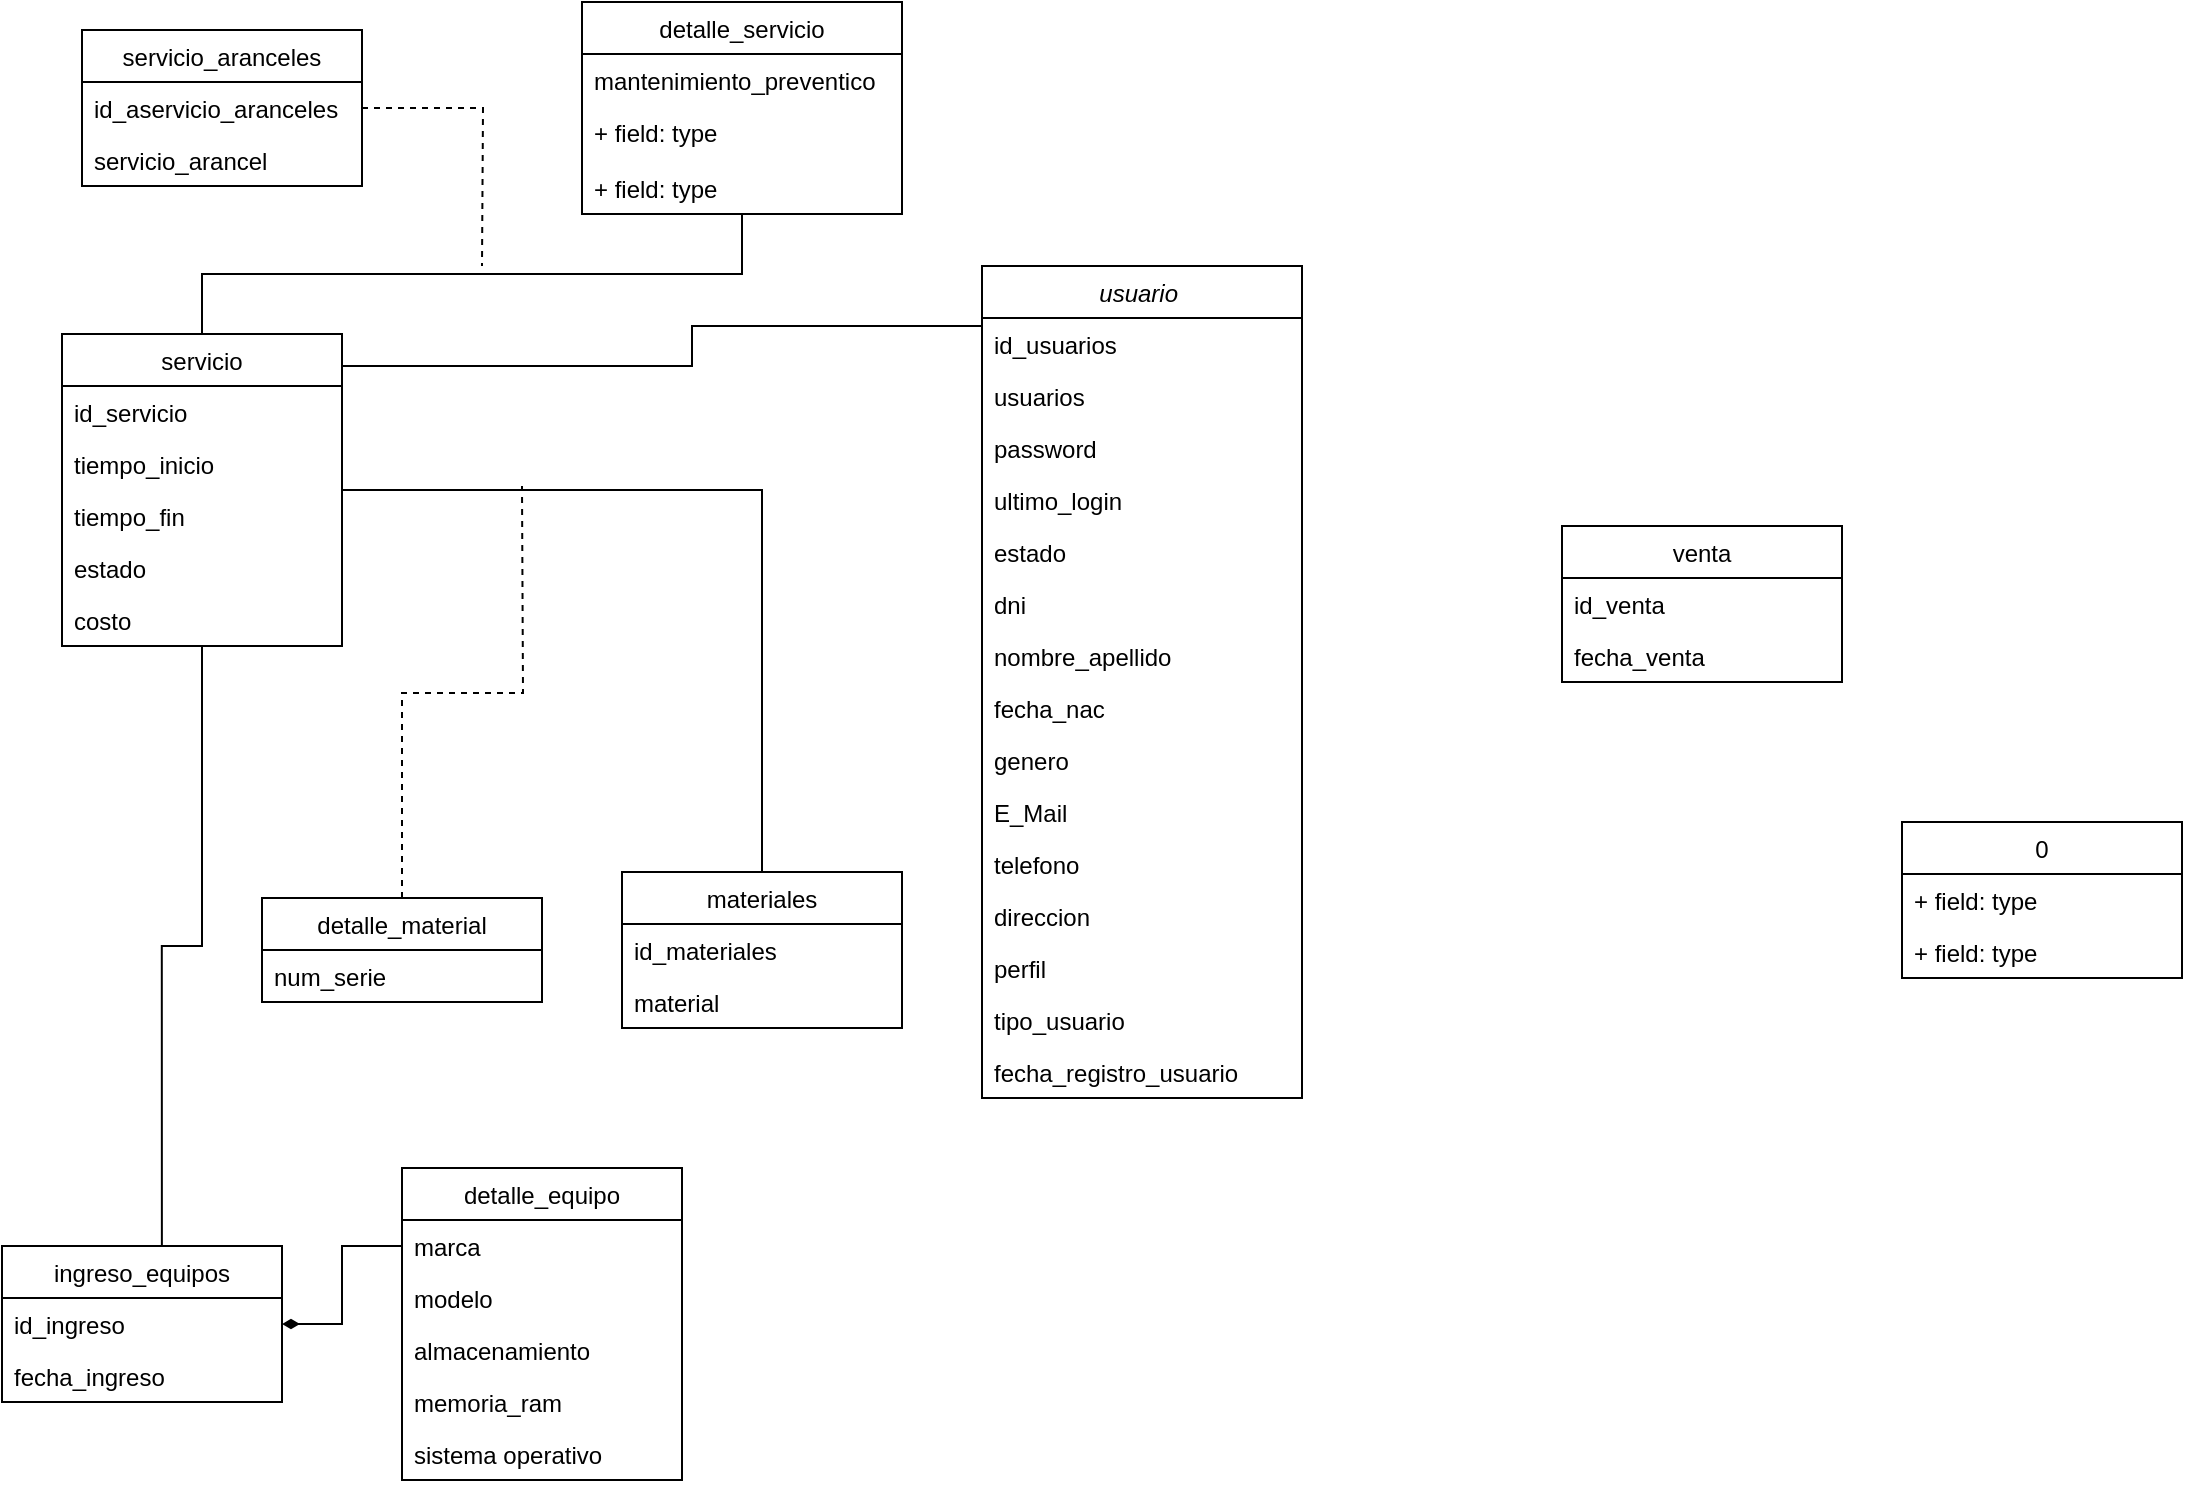 <mxfile version="16.5.1" type="device"><diagram id="C5RBs43oDa-KdzZeNtuy" name="Page-1"><mxGraphModel dx="981" dy="591" grid="1" gridSize="10" guides="1" tooltips="1" connect="1" arrows="1" fold="1" page="1" pageScale="1" pageWidth="1169" pageHeight="827" math="0" shadow="0"><root><mxCell id="WIyWlLk6GJQsqaUBKTNV-0"/><mxCell id="WIyWlLk6GJQsqaUBKTNV-1" parent="WIyWlLk6GJQsqaUBKTNV-0"/><mxCell id="lB4Men0RevIRzQnxxklC-8" style="edgeStyle=orthogonalEdgeStyle;rounded=0;orthogonalLoop=1;jettySize=auto;html=1;endArrow=none;endFill=0;" edge="1" parent="WIyWlLk6GJQsqaUBKTNV-1" source="zkfFHV4jXpPFQw0GAbJ--0" target="p9wbSO_4917nKmVvPxBZ-56"><mxGeometry relative="1" as="geometry"><mxPoint x="230" y="230" as="targetPoint"/><Array as="points"><mxPoint x="375" y="210"/><mxPoint x="375" y="230"/></Array></mxGeometry></mxCell><mxCell id="zkfFHV4jXpPFQw0GAbJ--0" value="usuario " style="swimlane;fontStyle=2;align=center;verticalAlign=top;childLayout=stackLayout;horizontal=1;startSize=26;horizontalStack=0;resizeParent=1;resizeLast=0;collapsible=1;marginBottom=0;rounded=0;shadow=0;strokeWidth=1;" parent="WIyWlLk6GJQsqaUBKTNV-1" vertex="1"><mxGeometry x="520" y="180" width="160" height="416" as="geometry"><mxRectangle x="230" y="140" width="160" height="26" as="alternateBounds"/></mxGeometry></mxCell><mxCell id="p9wbSO_4917nKmVvPxBZ-5" value="id_usuarios" style="text;strokeColor=none;fillColor=none;align=left;verticalAlign=top;spacingLeft=4;spacingRight=4;overflow=hidden;rotatable=0;points=[[0,0.5],[1,0.5]];portConstraint=eastwest;" parent="zkfFHV4jXpPFQw0GAbJ--0" vertex="1"><mxGeometry y="26" width="160" height="26" as="geometry"/></mxCell><mxCell id="p9wbSO_4917nKmVvPxBZ-9" value="usuarios" style="text;strokeColor=none;fillColor=none;align=left;verticalAlign=top;spacingLeft=4;spacingRight=4;overflow=hidden;rotatable=0;points=[[0,0.5],[1,0.5]];portConstraint=eastwest;" parent="zkfFHV4jXpPFQw0GAbJ--0" vertex="1"><mxGeometry y="52" width="160" height="26" as="geometry"/></mxCell><mxCell id="p9wbSO_4917nKmVvPxBZ-12" value="password" style="text;strokeColor=none;fillColor=none;align=left;verticalAlign=top;spacingLeft=4;spacingRight=4;overflow=hidden;rotatable=0;points=[[0,0.5],[1,0.5]];portConstraint=eastwest;" parent="zkfFHV4jXpPFQw0GAbJ--0" vertex="1"><mxGeometry y="78" width="160" height="26" as="geometry"/></mxCell><mxCell id="p9wbSO_4917nKmVvPxBZ-24" value="ultimo_login" style="text;strokeColor=none;fillColor=none;align=left;verticalAlign=top;spacingLeft=4;spacingRight=4;overflow=hidden;rotatable=0;points=[[0,0.5],[1,0.5]];portConstraint=eastwest;" parent="zkfFHV4jXpPFQw0GAbJ--0" vertex="1"><mxGeometry y="104" width="160" height="26" as="geometry"/></mxCell><mxCell id="p9wbSO_4917nKmVvPxBZ-25" value="estado" style="text;strokeColor=none;fillColor=none;align=left;verticalAlign=top;spacingLeft=4;spacingRight=4;overflow=hidden;rotatable=0;points=[[0,0.5],[1,0.5]];portConstraint=eastwest;" parent="zkfFHV4jXpPFQw0GAbJ--0" vertex="1"><mxGeometry y="130" width="160" height="26" as="geometry"/></mxCell><mxCell id="p9wbSO_4917nKmVvPxBZ-13" value="dni" style="text;strokeColor=none;fillColor=none;align=left;verticalAlign=top;spacingLeft=4;spacingRight=4;overflow=hidden;rotatable=0;points=[[0,0.5],[1,0.5]];portConstraint=eastwest;" parent="zkfFHV4jXpPFQw0GAbJ--0" vertex="1"><mxGeometry y="156" width="160" height="26" as="geometry"/></mxCell><mxCell id="p9wbSO_4917nKmVvPxBZ-14" value="nombre_apellido" style="text;strokeColor=none;fillColor=none;align=left;verticalAlign=top;spacingLeft=4;spacingRight=4;overflow=hidden;rotatable=0;points=[[0,0.5],[1,0.5]];portConstraint=eastwest;" parent="zkfFHV4jXpPFQw0GAbJ--0" vertex="1"><mxGeometry y="182" width="160" height="26" as="geometry"/></mxCell><mxCell id="p9wbSO_4917nKmVvPxBZ-15" value="fecha_nac" style="text;strokeColor=none;fillColor=none;align=left;verticalAlign=top;spacingLeft=4;spacingRight=4;overflow=hidden;rotatable=0;points=[[0,0.5],[1,0.5]];portConstraint=eastwest;" parent="zkfFHV4jXpPFQw0GAbJ--0" vertex="1"><mxGeometry y="208" width="160" height="26" as="geometry"/></mxCell><mxCell id="p9wbSO_4917nKmVvPxBZ-16" value="genero" style="text;strokeColor=none;fillColor=none;align=left;verticalAlign=top;spacingLeft=4;spacingRight=4;overflow=hidden;rotatable=0;points=[[0,0.5],[1,0.5]];portConstraint=eastwest;" parent="zkfFHV4jXpPFQw0GAbJ--0" vertex="1"><mxGeometry y="234" width="160" height="26" as="geometry"/></mxCell><mxCell id="p9wbSO_4917nKmVvPxBZ-17" value="E_Mail" style="text;strokeColor=none;fillColor=none;align=left;verticalAlign=top;spacingLeft=4;spacingRight=4;overflow=hidden;rotatable=0;points=[[0,0.5],[1,0.5]];portConstraint=eastwest;" parent="zkfFHV4jXpPFQw0GAbJ--0" vertex="1"><mxGeometry y="260" width="160" height="26" as="geometry"/></mxCell><mxCell id="p9wbSO_4917nKmVvPxBZ-18" value="telefono" style="text;strokeColor=none;fillColor=none;align=left;verticalAlign=top;spacingLeft=4;spacingRight=4;overflow=hidden;rotatable=0;points=[[0,0.5],[1,0.5]];portConstraint=eastwest;" parent="zkfFHV4jXpPFQw0GAbJ--0" vertex="1"><mxGeometry y="286" width="160" height="26" as="geometry"/></mxCell><mxCell id="p9wbSO_4917nKmVvPxBZ-20" value="direccion" style="text;strokeColor=none;fillColor=none;align=left;verticalAlign=top;spacingLeft=4;spacingRight=4;overflow=hidden;rotatable=0;points=[[0,0.5],[1,0.5]];portConstraint=eastwest;" parent="zkfFHV4jXpPFQw0GAbJ--0" vertex="1"><mxGeometry y="312" width="160" height="26" as="geometry"/></mxCell><mxCell id="p9wbSO_4917nKmVvPxBZ-21" value="perfil" style="text;strokeColor=none;fillColor=none;align=left;verticalAlign=top;spacingLeft=4;spacingRight=4;overflow=hidden;rotatable=0;points=[[0,0.5],[1,0.5]];portConstraint=eastwest;" parent="zkfFHV4jXpPFQw0GAbJ--0" vertex="1"><mxGeometry y="338" width="160" height="26" as="geometry"/></mxCell><mxCell id="p9wbSO_4917nKmVvPxBZ-22" value="tipo_usuario" style="text;strokeColor=none;fillColor=none;align=left;verticalAlign=top;spacingLeft=4;spacingRight=4;overflow=hidden;rotatable=0;points=[[0,0.5],[1,0.5]];portConstraint=eastwest;" parent="zkfFHV4jXpPFQw0GAbJ--0" vertex="1"><mxGeometry y="364" width="160" height="26" as="geometry"/></mxCell><mxCell id="p9wbSO_4917nKmVvPxBZ-23" value="fecha_registro_usuario" style="text;strokeColor=none;fillColor=none;align=left;verticalAlign=top;spacingLeft=4;spacingRight=4;overflow=hidden;rotatable=0;points=[[0,0.5],[1,0.5]];portConstraint=eastwest;" parent="zkfFHV4jXpPFQw0GAbJ--0" vertex="1"><mxGeometry y="390" width="160" height="26" as="geometry"/></mxCell><mxCell id="lB4Men0RevIRzQnxxklC-7" style="edgeStyle=orthogonalEdgeStyle;rounded=0;orthogonalLoop=1;jettySize=auto;html=1;endArrow=none;endFill=0;dashed=1;" edge="1" parent="WIyWlLk6GJQsqaUBKTNV-1" source="p9wbSO_4917nKmVvPxBZ-26"><mxGeometry relative="1" as="geometry"><mxPoint x="270" y="180" as="targetPoint"/></mxGeometry></mxCell><mxCell id="p9wbSO_4917nKmVvPxBZ-26" value="servicio_aranceles" style="swimlane;fontStyle=0;childLayout=stackLayout;horizontal=1;startSize=26;fillColor=none;horizontalStack=0;resizeParent=1;resizeParentMax=0;resizeLast=0;collapsible=1;marginBottom=0;" parent="WIyWlLk6GJQsqaUBKTNV-1" vertex="1"><mxGeometry x="70" y="62" width="140" height="78" as="geometry"/></mxCell><mxCell id="p9wbSO_4917nKmVvPxBZ-27" value="id_aservicio_aranceles" style="text;strokeColor=none;fillColor=none;align=left;verticalAlign=top;spacingLeft=4;spacingRight=4;overflow=hidden;rotatable=0;points=[[0,0.5],[1,0.5]];portConstraint=eastwest;" parent="p9wbSO_4917nKmVvPxBZ-26" vertex="1"><mxGeometry y="26" width="140" height="26" as="geometry"/></mxCell><mxCell id="p9wbSO_4917nKmVvPxBZ-28" value="servicio_arancel" style="text;strokeColor=none;fillColor=none;align=left;verticalAlign=top;spacingLeft=4;spacingRight=4;overflow=hidden;rotatable=0;points=[[0,0.5],[1,0.5]];portConstraint=eastwest;" parent="p9wbSO_4917nKmVvPxBZ-26" vertex="1"><mxGeometry y="52" width="140" height="26" as="geometry"/></mxCell><mxCell id="p9wbSO_4917nKmVvPxBZ-35" value="detalle_equipo" style="swimlane;fontStyle=0;childLayout=stackLayout;horizontal=1;startSize=26;fillColor=none;horizontalStack=0;resizeParent=1;resizeParentMax=0;resizeLast=0;collapsible=1;marginBottom=0;" parent="WIyWlLk6GJQsqaUBKTNV-1" vertex="1"><mxGeometry x="230" y="631" width="140" height="156" as="geometry"/></mxCell><mxCell id="p9wbSO_4917nKmVvPxBZ-36" value="marca" style="text;strokeColor=none;fillColor=none;align=left;verticalAlign=top;spacingLeft=4;spacingRight=4;overflow=hidden;rotatable=0;points=[[0,0.5],[1,0.5]];portConstraint=eastwest;" parent="p9wbSO_4917nKmVvPxBZ-35" vertex="1"><mxGeometry y="26" width="140" height="26" as="geometry"/></mxCell><mxCell id="p9wbSO_4917nKmVvPxBZ-37" value="modelo" style="text;strokeColor=none;fillColor=none;align=left;verticalAlign=top;spacingLeft=4;spacingRight=4;overflow=hidden;rotatable=0;points=[[0,0.5],[1,0.5]];portConstraint=eastwest;" parent="p9wbSO_4917nKmVvPxBZ-35" vertex="1"><mxGeometry y="52" width="140" height="26" as="geometry"/></mxCell><mxCell id="p9wbSO_4917nKmVvPxBZ-38" value="almacenamiento" style="text;strokeColor=none;fillColor=none;align=left;verticalAlign=top;spacingLeft=4;spacingRight=4;overflow=hidden;rotatable=0;points=[[0,0.5],[1,0.5]];portConstraint=eastwest;" parent="p9wbSO_4917nKmVvPxBZ-35" vertex="1"><mxGeometry y="78" width="140" height="26" as="geometry"/></mxCell><mxCell id="p9wbSO_4917nKmVvPxBZ-39" value="memoria_ram" style="text;strokeColor=none;fillColor=none;align=left;verticalAlign=top;spacingLeft=4;spacingRight=4;overflow=hidden;rotatable=0;points=[[0,0.5],[1,0.5]];portConstraint=eastwest;" parent="p9wbSO_4917nKmVvPxBZ-35" vertex="1"><mxGeometry y="104" width="140" height="26" as="geometry"/></mxCell><mxCell id="p9wbSO_4917nKmVvPxBZ-41" value="sistema operativo" style="text;strokeColor=none;fillColor=none;align=left;verticalAlign=top;spacingLeft=4;spacingRight=4;overflow=hidden;rotatable=0;points=[[0,0.5],[1,0.5]];portConstraint=eastwest;" parent="p9wbSO_4917nKmVvPxBZ-35" vertex="1"><mxGeometry y="130" width="140" height="26" as="geometry"/></mxCell><mxCell id="p9wbSO_4917nKmVvPxBZ-42" value="ingreso_equipos" style="swimlane;fontStyle=0;childLayout=stackLayout;horizontal=1;startSize=26;fillColor=none;horizontalStack=0;resizeParent=1;resizeParentMax=0;resizeLast=0;collapsible=1;marginBottom=0;" parent="WIyWlLk6GJQsqaUBKTNV-1" vertex="1"><mxGeometry x="30" y="670" width="140" height="78" as="geometry"/></mxCell><mxCell id="p9wbSO_4917nKmVvPxBZ-43" value="id_ingreso" style="text;strokeColor=none;fillColor=none;align=left;verticalAlign=top;spacingLeft=4;spacingRight=4;overflow=hidden;rotatable=0;points=[[0,0.5],[1,0.5]];portConstraint=eastwest;" parent="p9wbSO_4917nKmVvPxBZ-42" vertex="1"><mxGeometry y="26" width="140" height="26" as="geometry"/></mxCell><mxCell id="p9wbSO_4917nKmVvPxBZ-44" value="fecha_ingreso" style="text;strokeColor=none;fillColor=none;align=left;verticalAlign=top;spacingLeft=4;spacingRight=4;overflow=hidden;rotatable=0;points=[[0,0.5],[1,0.5]];portConstraint=eastwest;" parent="p9wbSO_4917nKmVvPxBZ-42" vertex="1"><mxGeometry y="52" width="140" height="26" as="geometry"/></mxCell><mxCell id="p9wbSO_4917nKmVvPxBZ-52" value="detalle_servicio" style="swimlane;fontStyle=0;childLayout=stackLayout;horizontal=1;startSize=26;fillColor=none;horizontalStack=0;resizeParent=1;resizeParentMax=0;resizeLast=0;collapsible=1;marginBottom=0;" parent="WIyWlLk6GJQsqaUBKTNV-1" vertex="1"><mxGeometry x="320" y="48" width="160" height="106" as="geometry"/></mxCell><mxCell id="p9wbSO_4917nKmVvPxBZ-53" value="mantenimiento_preventico" style="text;strokeColor=none;fillColor=none;align=left;verticalAlign=top;spacingLeft=4;spacingRight=4;overflow=hidden;rotatable=0;points=[[0,0.5],[1,0.5]];portConstraint=eastwest;" parent="p9wbSO_4917nKmVvPxBZ-52" vertex="1"><mxGeometry y="26" width="160" height="26" as="geometry"/></mxCell><mxCell id="p9wbSO_4917nKmVvPxBZ-54" value="+ field: type" style="text;strokeColor=none;fillColor=none;align=left;verticalAlign=top;spacingLeft=4;spacingRight=4;overflow=hidden;rotatable=0;points=[[0,0.5],[1,0.5]];portConstraint=eastwest;" parent="p9wbSO_4917nKmVvPxBZ-52" vertex="1"><mxGeometry y="52" width="160" height="28" as="geometry"/></mxCell><mxCell id="p9wbSO_4917nKmVvPxBZ-55" value="+ field: type" style="text;strokeColor=none;fillColor=none;align=left;verticalAlign=top;spacingLeft=4;spacingRight=4;overflow=hidden;rotatable=0;points=[[0,0.5],[1,0.5]];portConstraint=eastwest;" parent="p9wbSO_4917nKmVvPxBZ-52" vertex="1"><mxGeometry y="80" width="160" height="26" as="geometry"/></mxCell><mxCell id="lB4Men0RevIRzQnxxklC-0" style="edgeStyle=orthogonalEdgeStyle;rounded=0;orthogonalLoop=1;jettySize=auto;html=1;entryX=0.571;entryY=0;entryDx=0;entryDy=0;entryPerimeter=0;endArrow=none;endFill=0;" edge="1" parent="WIyWlLk6GJQsqaUBKTNV-1" source="p9wbSO_4917nKmVvPxBZ-56" target="p9wbSO_4917nKmVvPxBZ-42"><mxGeometry relative="1" as="geometry"/></mxCell><mxCell id="lB4Men0RevIRzQnxxklC-2" style="edgeStyle=orthogonalEdgeStyle;rounded=0;orthogonalLoop=1;jettySize=auto;html=1;endArrow=none;endFill=0;" edge="1" parent="WIyWlLk6GJQsqaUBKTNV-1" source="p9wbSO_4917nKmVvPxBZ-56" target="EyV9nrEdUXS20LTh7BfX-9"><mxGeometry relative="1" as="geometry"/></mxCell><mxCell id="lB4Men0RevIRzQnxxklC-6" style="edgeStyle=orthogonalEdgeStyle;rounded=0;orthogonalLoop=1;jettySize=auto;html=1;endArrow=none;endFill=0;exitX=0.5;exitY=0;exitDx=0;exitDy=0;" edge="1" parent="WIyWlLk6GJQsqaUBKTNV-1" source="p9wbSO_4917nKmVvPxBZ-56" target="p9wbSO_4917nKmVvPxBZ-52"><mxGeometry relative="1" as="geometry"><mxPoint x="140" y="190" as="sourcePoint"/></mxGeometry></mxCell><mxCell id="p9wbSO_4917nKmVvPxBZ-56" value="servicio" style="swimlane;fontStyle=0;childLayout=stackLayout;horizontal=1;startSize=26;fillColor=none;horizontalStack=0;resizeParent=1;resizeParentMax=0;resizeLast=0;collapsible=1;marginBottom=0;" parent="WIyWlLk6GJQsqaUBKTNV-1" vertex="1"><mxGeometry x="60" y="214" width="140" height="156" as="geometry"/></mxCell><mxCell id="p9wbSO_4917nKmVvPxBZ-57" value="id_servicio" style="text;strokeColor=none;fillColor=none;align=left;verticalAlign=top;spacingLeft=4;spacingRight=4;overflow=hidden;rotatable=0;points=[[0,0.5],[1,0.5]];portConstraint=eastwest;" parent="p9wbSO_4917nKmVvPxBZ-56" vertex="1"><mxGeometry y="26" width="140" height="26" as="geometry"/></mxCell><mxCell id="p9wbSO_4917nKmVvPxBZ-58" value="tiempo_inicio" style="text;strokeColor=none;fillColor=none;align=left;verticalAlign=top;spacingLeft=4;spacingRight=4;overflow=hidden;rotatable=0;points=[[0,0.5],[1,0.5]];portConstraint=eastwest;" parent="p9wbSO_4917nKmVvPxBZ-56" vertex="1"><mxGeometry y="52" width="140" height="26" as="geometry"/></mxCell><mxCell id="p9wbSO_4917nKmVvPxBZ-60" value="tiempo_fin" style="text;strokeColor=none;fillColor=none;align=left;verticalAlign=top;spacingLeft=4;spacingRight=4;overflow=hidden;rotatable=0;points=[[0,0.5],[1,0.5]];portConstraint=eastwest;" parent="p9wbSO_4917nKmVvPxBZ-56" vertex="1"><mxGeometry y="78" width="140" height="26" as="geometry"/></mxCell><mxCell id="p9wbSO_4917nKmVvPxBZ-59" value="estado" style="text;strokeColor=none;fillColor=none;align=left;verticalAlign=top;spacingLeft=4;spacingRight=4;overflow=hidden;rotatable=0;points=[[0,0.5],[1,0.5]];portConstraint=eastwest;" parent="p9wbSO_4917nKmVvPxBZ-56" vertex="1"><mxGeometry y="104" width="140" height="26" as="geometry"/></mxCell><mxCell id="p9wbSO_4917nKmVvPxBZ-61" value="costo" style="text;strokeColor=none;fillColor=none;align=left;verticalAlign=top;spacingLeft=4;spacingRight=4;overflow=hidden;rotatable=0;points=[[0,0.5],[1,0.5]];portConstraint=eastwest;" parent="p9wbSO_4917nKmVvPxBZ-56" vertex="1"><mxGeometry y="130" width="140" height="26" as="geometry"/></mxCell><mxCell id="EyV9nrEdUXS20LTh7BfX-0" value="venta" style="swimlane;fontStyle=0;childLayout=stackLayout;horizontal=1;startSize=26;fillColor=none;horizontalStack=0;resizeParent=1;resizeParentMax=0;resizeLast=0;collapsible=1;marginBottom=0;" parent="WIyWlLk6GJQsqaUBKTNV-1" vertex="1"><mxGeometry x="810" y="310" width="140" height="78" as="geometry"/></mxCell><mxCell id="EyV9nrEdUXS20LTh7BfX-2" value="id_venta" style="text;strokeColor=none;fillColor=none;align=left;verticalAlign=top;spacingLeft=4;spacingRight=4;overflow=hidden;rotatable=0;points=[[0,0.5],[1,0.5]];portConstraint=eastwest;" parent="EyV9nrEdUXS20LTh7BfX-0" vertex="1"><mxGeometry y="26" width="140" height="26" as="geometry"/></mxCell><mxCell id="EyV9nrEdUXS20LTh7BfX-1" value="fecha_venta" style="text;strokeColor=none;fillColor=none;align=left;verticalAlign=top;spacingLeft=4;spacingRight=4;overflow=hidden;rotatable=0;points=[[0,0.5],[1,0.5]];portConstraint=eastwest;" parent="EyV9nrEdUXS20LTh7BfX-0" vertex="1"><mxGeometry y="52" width="140" height="26" as="geometry"/></mxCell><mxCell id="EyV9nrEdUXS20LTh7BfX-5" value="0" style="swimlane;fontStyle=0;childLayout=stackLayout;horizontal=1;startSize=26;fillColor=none;horizontalStack=0;resizeParent=1;resizeParentMax=0;resizeLast=0;collapsible=1;marginBottom=0;" parent="WIyWlLk6GJQsqaUBKTNV-1" vertex="1"><mxGeometry x="980" y="458" width="140" height="78" as="geometry"/></mxCell><mxCell id="EyV9nrEdUXS20LTh7BfX-7" value="+ field: type" style="text;strokeColor=none;fillColor=none;align=left;verticalAlign=top;spacingLeft=4;spacingRight=4;overflow=hidden;rotatable=0;points=[[0,0.5],[1,0.5]];portConstraint=eastwest;" parent="EyV9nrEdUXS20LTh7BfX-5" vertex="1"><mxGeometry y="26" width="140" height="26" as="geometry"/></mxCell><mxCell id="EyV9nrEdUXS20LTh7BfX-8" value="+ field: type" style="text;strokeColor=none;fillColor=none;align=left;verticalAlign=top;spacingLeft=4;spacingRight=4;overflow=hidden;rotatable=0;points=[[0,0.5],[1,0.5]];portConstraint=eastwest;" parent="EyV9nrEdUXS20LTh7BfX-5" vertex="1"><mxGeometry y="52" width="140" height="26" as="geometry"/></mxCell><mxCell id="EyV9nrEdUXS20LTh7BfX-9" value="materiales" style="swimlane;fontStyle=0;childLayout=stackLayout;horizontal=1;startSize=26;fillColor=none;horizontalStack=0;resizeParent=1;resizeParentMax=0;resizeLast=0;collapsible=1;marginBottom=0;" parent="WIyWlLk6GJQsqaUBKTNV-1" vertex="1"><mxGeometry x="340" y="483" width="140" height="78" as="geometry"/></mxCell><mxCell id="EyV9nrEdUXS20LTh7BfX-10" value="id_materiales" style="text;strokeColor=none;fillColor=none;align=left;verticalAlign=top;spacingLeft=4;spacingRight=4;overflow=hidden;rotatable=0;points=[[0,0.5],[1,0.5]];portConstraint=eastwest;" parent="EyV9nrEdUXS20LTh7BfX-9" vertex="1"><mxGeometry y="26" width="140" height="26" as="geometry"/></mxCell><mxCell id="EyV9nrEdUXS20LTh7BfX-12" value="material" style="text;strokeColor=none;fillColor=none;align=left;verticalAlign=top;spacingLeft=4;spacingRight=4;overflow=hidden;rotatable=0;points=[[0,0.5],[1,0.5]];portConstraint=eastwest;" parent="EyV9nrEdUXS20LTh7BfX-9" vertex="1"><mxGeometry y="52" width="140" height="26" as="geometry"/></mxCell><mxCell id="lB4Men0RevIRzQnxxklC-5" style="edgeStyle=orthogonalEdgeStyle;rounded=0;orthogonalLoop=1;jettySize=auto;html=1;endArrow=none;endFill=0;dashed=1;" edge="1" parent="WIyWlLk6GJQsqaUBKTNV-1" source="EyV9nrEdUXS20LTh7BfX-13"><mxGeometry relative="1" as="geometry"><mxPoint x="290" y="290" as="targetPoint"/></mxGeometry></mxCell><mxCell id="EyV9nrEdUXS20LTh7BfX-13" value="detalle_material" style="swimlane;fontStyle=0;childLayout=stackLayout;horizontal=1;startSize=26;fillColor=none;horizontalStack=0;resizeParent=1;resizeParentMax=0;resizeLast=0;collapsible=1;marginBottom=0;" parent="WIyWlLk6GJQsqaUBKTNV-1" vertex="1"><mxGeometry x="160" y="496" width="140" height="52" as="geometry"/></mxCell><mxCell id="EyV9nrEdUXS20LTh7BfX-17" value="num_serie" style="text;strokeColor=none;fillColor=none;align=left;verticalAlign=top;spacingLeft=4;spacingRight=4;overflow=hidden;rotatable=0;points=[[0,0.5],[1,0.5]];portConstraint=eastwest;" parent="EyV9nrEdUXS20LTh7BfX-13" vertex="1"><mxGeometry y="26" width="140" height="26" as="geometry"/></mxCell><mxCell id="lB4Men0RevIRzQnxxklC-1" value="" style="edgeStyle=orthogonalEdgeStyle;rounded=0;orthogonalLoop=1;jettySize=auto;html=1;endArrow=diamondThin;endFill=1;" edge="1" parent="WIyWlLk6GJQsqaUBKTNV-1" source="p9wbSO_4917nKmVvPxBZ-36" target="p9wbSO_4917nKmVvPxBZ-43"><mxGeometry relative="1" as="geometry"/></mxCell></root></mxGraphModel></diagram></mxfile>